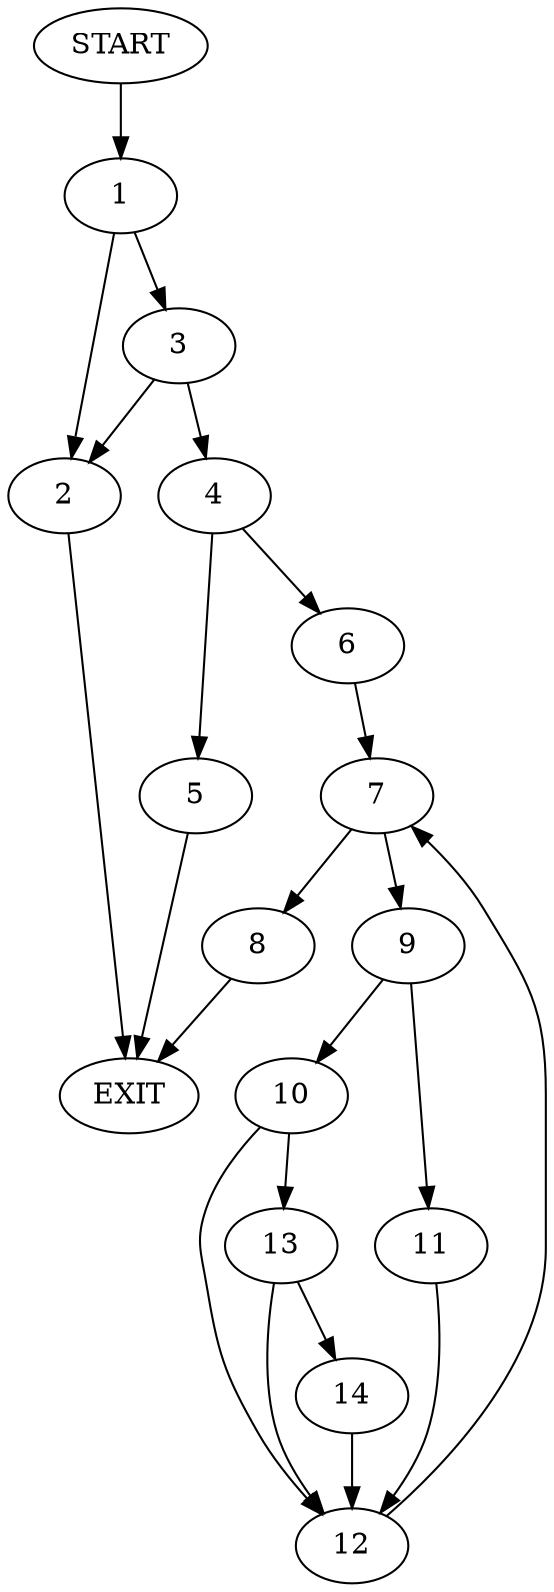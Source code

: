 digraph {
0 [label="START"]
15 [label="EXIT"]
0 -> 1
1 -> 2
1 -> 3
3 -> 2
3 -> 4
2 -> 15
4 -> 5
4 -> 6
5 -> 15
6 -> 7
7 -> 8
7 -> 9
9 -> 10
9 -> 11
8 -> 15
11 -> 12
10 -> 13
10 -> 12
12 -> 7
13 -> 14
13 -> 12
14 -> 12
}
